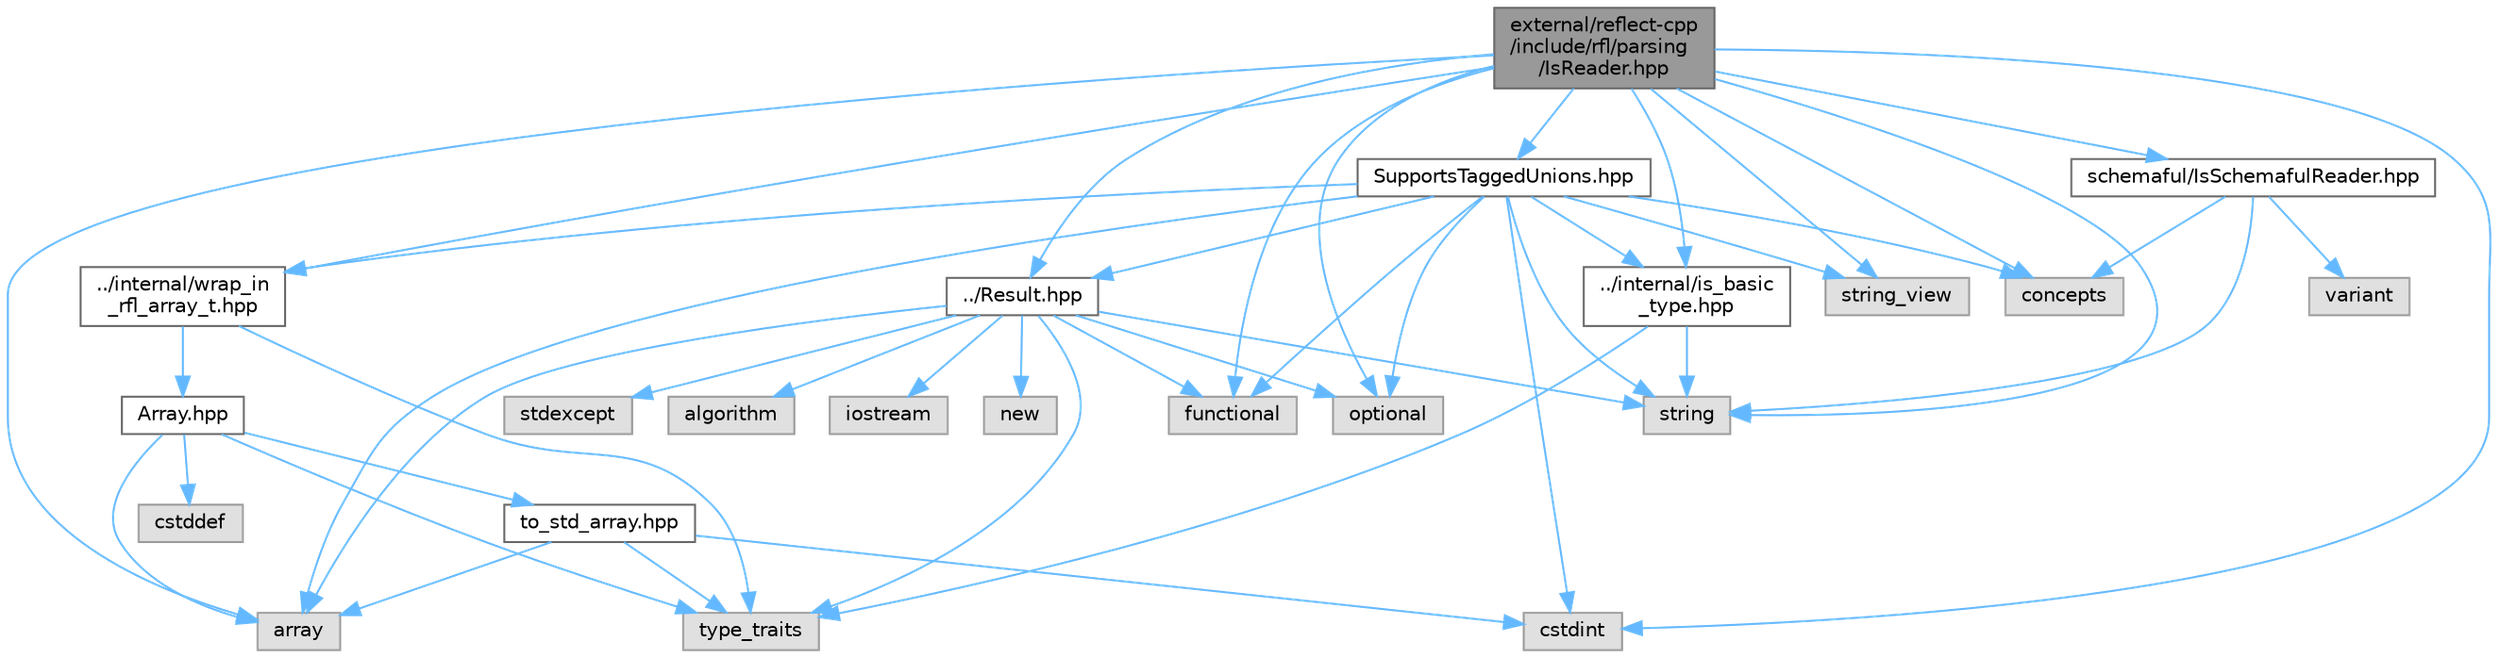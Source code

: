 digraph "external/reflect-cpp/include/rfl/parsing/IsReader.hpp"
{
 // LATEX_PDF_SIZE
  bgcolor="transparent";
  edge [fontname=Helvetica,fontsize=10,labelfontname=Helvetica,labelfontsize=10];
  node [fontname=Helvetica,fontsize=10,shape=box,height=0.2,width=0.4];
  Node1 [id="Node000001",label="external/reflect-cpp\l/include/rfl/parsing\l/IsReader.hpp",height=0.2,width=0.4,color="gray40", fillcolor="grey60", style="filled", fontcolor="black",tooltip=" "];
  Node1 -> Node2 [id="edge46_Node000001_Node000002",color="steelblue1",style="solid",tooltip=" "];
  Node2 [id="Node000002",label="array",height=0.2,width=0.4,color="grey60", fillcolor="#E0E0E0", style="filled",tooltip=" "];
  Node1 -> Node3 [id="edge47_Node000001_Node000003",color="steelblue1",style="solid",tooltip=" "];
  Node3 [id="Node000003",label="concepts",height=0.2,width=0.4,color="grey60", fillcolor="#E0E0E0", style="filled",tooltip=" "];
  Node1 -> Node4 [id="edge48_Node000001_Node000004",color="steelblue1",style="solid",tooltip=" "];
  Node4 [id="Node000004",label="cstdint",height=0.2,width=0.4,color="grey60", fillcolor="#E0E0E0", style="filled",tooltip=" "];
  Node1 -> Node5 [id="edge49_Node000001_Node000005",color="steelblue1",style="solid",tooltip=" "];
  Node5 [id="Node000005",label="functional",height=0.2,width=0.4,color="grey60", fillcolor="#E0E0E0", style="filled",tooltip=" "];
  Node1 -> Node6 [id="edge50_Node000001_Node000006",color="steelblue1",style="solid",tooltip=" "];
  Node6 [id="Node000006",label="optional",height=0.2,width=0.4,color="grey60", fillcolor="#E0E0E0", style="filled",tooltip=" "];
  Node1 -> Node7 [id="edge51_Node000001_Node000007",color="steelblue1",style="solid",tooltip=" "];
  Node7 [id="Node000007",label="string",height=0.2,width=0.4,color="grey60", fillcolor="#E0E0E0", style="filled",tooltip=" "];
  Node1 -> Node8 [id="edge52_Node000001_Node000008",color="steelblue1",style="solid",tooltip=" "];
  Node8 [id="Node000008",label="string_view",height=0.2,width=0.4,color="grey60", fillcolor="#E0E0E0", style="filled",tooltip=" "];
  Node1 -> Node9 [id="edge53_Node000001_Node000009",color="steelblue1",style="solid",tooltip=" "];
  Node9 [id="Node000009",label="../Result.hpp",height=0.2,width=0.4,color="grey40", fillcolor="white", style="filled",URL="$_result_8hpp.html",tooltip=" "];
  Node9 -> Node10 [id="edge54_Node000009_Node000010",color="steelblue1",style="solid",tooltip=" "];
  Node10 [id="Node000010",label="algorithm",height=0.2,width=0.4,color="grey60", fillcolor="#E0E0E0", style="filled",tooltip=" "];
  Node9 -> Node2 [id="edge55_Node000009_Node000002",color="steelblue1",style="solid",tooltip=" "];
  Node9 -> Node5 [id="edge56_Node000009_Node000005",color="steelblue1",style="solid",tooltip=" "];
  Node9 -> Node11 [id="edge57_Node000009_Node000011",color="steelblue1",style="solid",tooltip=" "];
  Node11 [id="Node000011",label="iostream",height=0.2,width=0.4,color="grey60", fillcolor="#E0E0E0", style="filled",tooltip=" "];
  Node9 -> Node12 [id="edge58_Node000009_Node000012",color="steelblue1",style="solid",tooltip=" "];
  Node12 [id="Node000012",label="new",height=0.2,width=0.4,color="grey60", fillcolor="#E0E0E0", style="filled",tooltip=" "];
  Node9 -> Node6 [id="edge59_Node000009_Node000006",color="steelblue1",style="solid",tooltip=" "];
  Node9 -> Node13 [id="edge60_Node000009_Node000013",color="steelblue1",style="solid",tooltip=" "];
  Node13 [id="Node000013",label="stdexcept",height=0.2,width=0.4,color="grey60", fillcolor="#E0E0E0", style="filled",tooltip=" "];
  Node9 -> Node7 [id="edge61_Node000009_Node000007",color="steelblue1",style="solid",tooltip=" "];
  Node9 -> Node14 [id="edge62_Node000009_Node000014",color="steelblue1",style="solid",tooltip=" "];
  Node14 [id="Node000014",label="type_traits",height=0.2,width=0.4,color="grey60", fillcolor="#E0E0E0", style="filled",tooltip=" "];
  Node1 -> Node15 [id="edge63_Node000001_Node000015",color="steelblue1",style="solid",tooltip=" "];
  Node15 [id="Node000015",label="../internal/is_basic\l_type.hpp",height=0.2,width=0.4,color="grey40", fillcolor="white", style="filled",URL="$is__basic__type_8hpp.html",tooltip=" "];
  Node15 -> Node7 [id="edge64_Node000015_Node000007",color="steelblue1",style="solid",tooltip=" "];
  Node15 -> Node14 [id="edge65_Node000015_Node000014",color="steelblue1",style="solid",tooltip=" "];
  Node1 -> Node16 [id="edge66_Node000001_Node000016",color="steelblue1",style="solid",tooltip=" "];
  Node16 [id="Node000016",label="../internal/wrap_in\l_rfl_array_t.hpp",height=0.2,width=0.4,color="grey40", fillcolor="white", style="filled",URL="$wrap__in__rfl__array__t_8hpp.html",tooltip=" "];
  Node16 -> Node14 [id="edge67_Node000016_Node000014",color="steelblue1",style="solid",tooltip=" "];
  Node16 -> Node17 [id="edge68_Node000016_Node000017",color="steelblue1",style="solid",tooltip=" "];
  Node17 [id="Node000017",label="Array.hpp",height=0.2,width=0.4,color="grey40", fillcolor="white", style="filled",URL="$_array_8hpp.html",tooltip=" "];
  Node17 -> Node2 [id="edge69_Node000017_Node000002",color="steelblue1",style="solid",tooltip=" "];
  Node17 -> Node18 [id="edge70_Node000017_Node000018",color="steelblue1",style="solid",tooltip=" "];
  Node18 [id="Node000018",label="cstddef",height=0.2,width=0.4,color="grey60", fillcolor="#E0E0E0", style="filled",tooltip=" "];
  Node17 -> Node14 [id="edge71_Node000017_Node000014",color="steelblue1",style="solid",tooltip=" "];
  Node17 -> Node19 [id="edge72_Node000017_Node000019",color="steelblue1",style="solid",tooltip=" "];
  Node19 [id="Node000019",label="to_std_array.hpp",height=0.2,width=0.4,color="grey40", fillcolor="white", style="filled",URL="$to__std__array_8hpp.html",tooltip=" "];
  Node19 -> Node2 [id="edge73_Node000019_Node000002",color="steelblue1",style="solid",tooltip=" "];
  Node19 -> Node4 [id="edge74_Node000019_Node000004",color="steelblue1",style="solid",tooltip=" "];
  Node19 -> Node14 [id="edge75_Node000019_Node000014",color="steelblue1",style="solid",tooltip=" "];
  Node1 -> Node20 [id="edge76_Node000001_Node000020",color="steelblue1",style="solid",tooltip=" "];
  Node20 [id="Node000020",label="SupportsTaggedUnions.hpp",height=0.2,width=0.4,color="grey40", fillcolor="white", style="filled",URL="$_supports_tagged_unions_8hpp.html",tooltip=" "];
  Node20 -> Node2 [id="edge77_Node000020_Node000002",color="steelblue1",style="solid",tooltip=" "];
  Node20 -> Node3 [id="edge78_Node000020_Node000003",color="steelblue1",style="solid",tooltip=" "];
  Node20 -> Node4 [id="edge79_Node000020_Node000004",color="steelblue1",style="solid",tooltip=" "];
  Node20 -> Node5 [id="edge80_Node000020_Node000005",color="steelblue1",style="solid",tooltip=" "];
  Node20 -> Node6 [id="edge81_Node000020_Node000006",color="steelblue1",style="solid",tooltip=" "];
  Node20 -> Node7 [id="edge82_Node000020_Node000007",color="steelblue1",style="solid",tooltip=" "];
  Node20 -> Node8 [id="edge83_Node000020_Node000008",color="steelblue1",style="solid",tooltip=" "];
  Node20 -> Node9 [id="edge84_Node000020_Node000009",color="steelblue1",style="solid",tooltip=" "];
  Node20 -> Node15 [id="edge85_Node000020_Node000015",color="steelblue1",style="solid",tooltip=" "];
  Node20 -> Node16 [id="edge86_Node000020_Node000016",color="steelblue1",style="solid",tooltip=" "];
  Node1 -> Node21 [id="edge87_Node000001_Node000021",color="steelblue1",style="solid",tooltip=" "];
  Node21 [id="Node000021",label="schemaful/IsSchemafulReader.hpp",height=0.2,width=0.4,color="grey40", fillcolor="white", style="filled",URL="$_is_schemaful_reader_8hpp.html",tooltip=" "];
  Node21 -> Node3 [id="edge88_Node000021_Node000003",color="steelblue1",style="solid",tooltip=" "];
  Node21 -> Node7 [id="edge89_Node000021_Node000007",color="steelblue1",style="solid",tooltip=" "];
  Node21 -> Node22 [id="edge90_Node000021_Node000022",color="steelblue1",style="solid",tooltip=" "];
  Node22 [id="Node000022",label="variant",height=0.2,width=0.4,color="grey60", fillcolor="#E0E0E0", style="filled",tooltip=" "];
}
